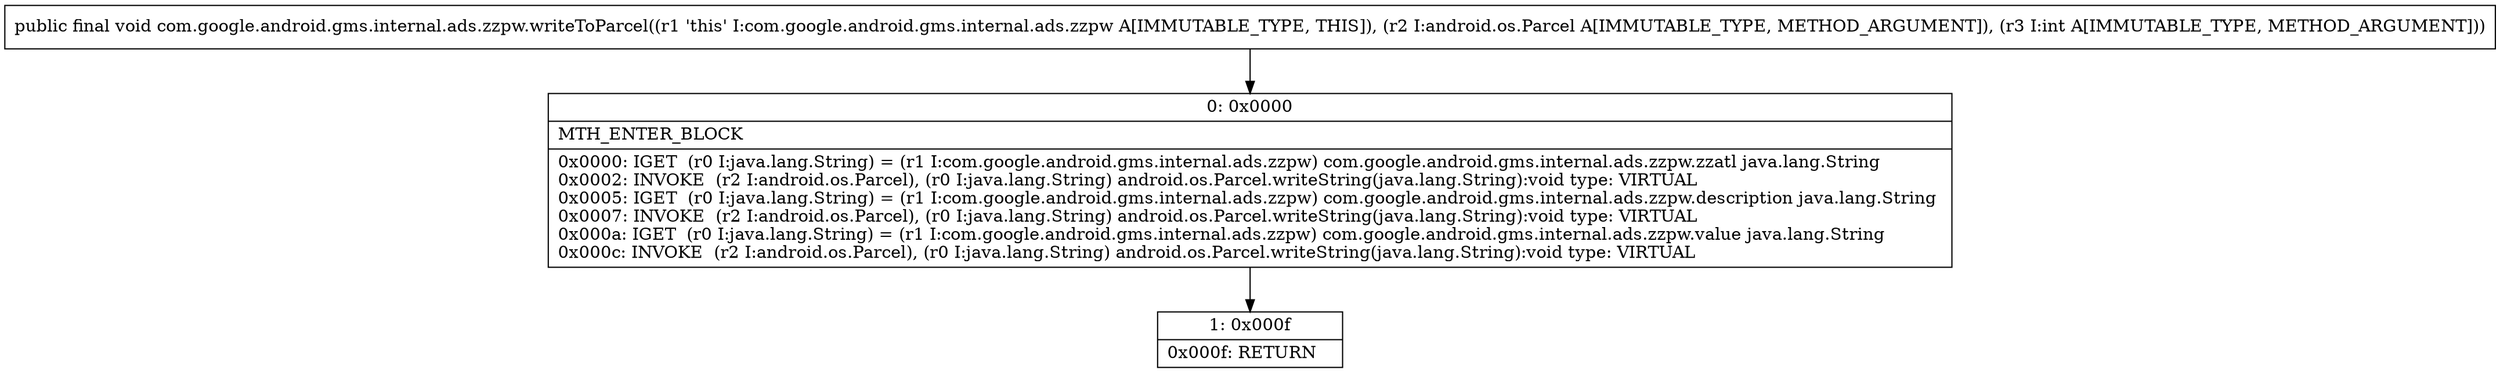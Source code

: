 digraph "CFG forcom.google.android.gms.internal.ads.zzpw.writeToParcel(Landroid\/os\/Parcel;I)V" {
Node_0 [shape=record,label="{0\:\ 0x0000|MTH_ENTER_BLOCK\l|0x0000: IGET  (r0 I:java.lang.String) = (r1 I:com.google.android.gms.internal.ads.zzpw) com.google.android.gms.internal.ads.zzpw.zzatl java.lang.String \l0x0002: INVOKE  (r2 I:android.os.Parcel), (r0 I:java.lang.String) android.os.Parcel.writeString(java.lang.String):void type: VIRTUAL \l0x0005: IGET  (r0 I:java.lang.String) = (r1 I:com.google.android.gms.internal.ads.zzpw) com.google.android.gms.internal.ads.zzpw.description java.lang.String \l0x0007: INVOKE  (r2 I:android.os.Parcel), (r0 I:java.lang.String) android.os.Parcel.writeString(java.lang.String):void type: VIRTUAL \l0x000a: IGET  (r0 I:java.lang.String) = (r1 I:com.google.android.gms.internal.ads.zzpw) com.google.android.gms.internal.ads.zzpw.value java.lang.String \l0x000c: INVOKE  (r2 I:android.os.Parcel), (r0 I:java.lang.String) android.os.Parcel.writeString(java.lang.String):void type: VIRTUAL \l}"];
Node_1 [shape=record,label="{1\:\ 0x000f|0x000f: RETURN   \l}"];
MethodNode[shape=record,label="{public final void com.google.android.gms.internal.ads.zzpw.writeToParcel((r1 'this' I:com.google.android.gms.internal.ads.zzpw A[IMMUTABLE_TYPE, THIS]), (r2 I:android.os.Parcel A[IMMUTABLE_TYPE, METHOD_ARGUMENT]), (r3 I:int A[IMMUTABLE_TYPE, METHOD_ARGUMENT])) }"];
MethodNode -> Node_0;
Node_0 -> Node_1;
}

